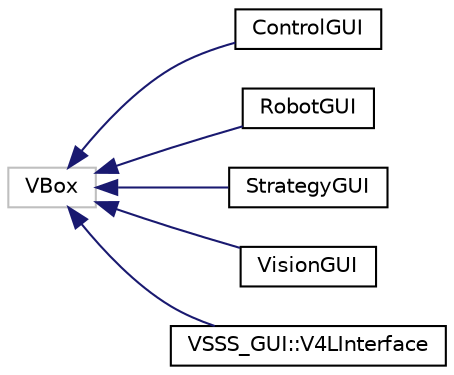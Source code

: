 digraph "Graphical Class Hierarchy"
{
 // INTERACTIVE_SVG=YES
  edge [fontname="Helvetica",fontsize="10",labelfontname="Helvetica",labelfontsize="10"];
  node [fontname="Helvetica",fontsize="10",shape=record];
  rankdir="LR";
  Node3 [label="VBox",height=0.2,width=0.4,color="grey75", fillcolor="white", style="filled"];
  Node3 -> Node0 [dir="back",color="midnightblue",fontsize="10",style="solid",fontname="Helvetica"];
  Node0 [label="ControlGUI",height=0.2,width=0.4,color="black", fillcolor="white", style="filled",URL="$class_control_g_u_i.html"];
  Node3 -> Node5 [dir="back",color="midnightblue",fontsize="10",style="solid",fontname="Helvetica"];
  Node5 [label="RobotGUI",height=0.2,width=0.4,color="black", fillcolor="white", style="filled",URL="$class_robot_g_u_i.html"];
  Node3 -> Node6 [dir="back",color="midnightblue",fontsize="10",style="solid",fontname="Helvetica"];
  Node6 [label="StrategyGUI",height=0.2,width=0.4,color="black", fillcolor="white", style="filled",URL="$class_strategy_g_u_i.html"];
  Node3 -> Node7 [dir="back",color="midnightblue",fontsize="10",style="solid",fontname="Helvetica"];
  Node7 [label="VisionGUI",height=0.2,width=0.4,color="black", fillcolor="white", style="filled",URL="$class_vision_g_u_i.html"];
  Node3 -> Node8 [dir="back",color="midnightblue",fontsize="10",style="solid",fontname="Helvetica"];
  Node8 [label="VSSS_GUI::V4LInterface",height=0.2,width=0.4,color="black", fillcolor="white", style="filled",URL="$class_v_s_s_s___g_u_i_1_1_v4_l_interface.html"];
}
